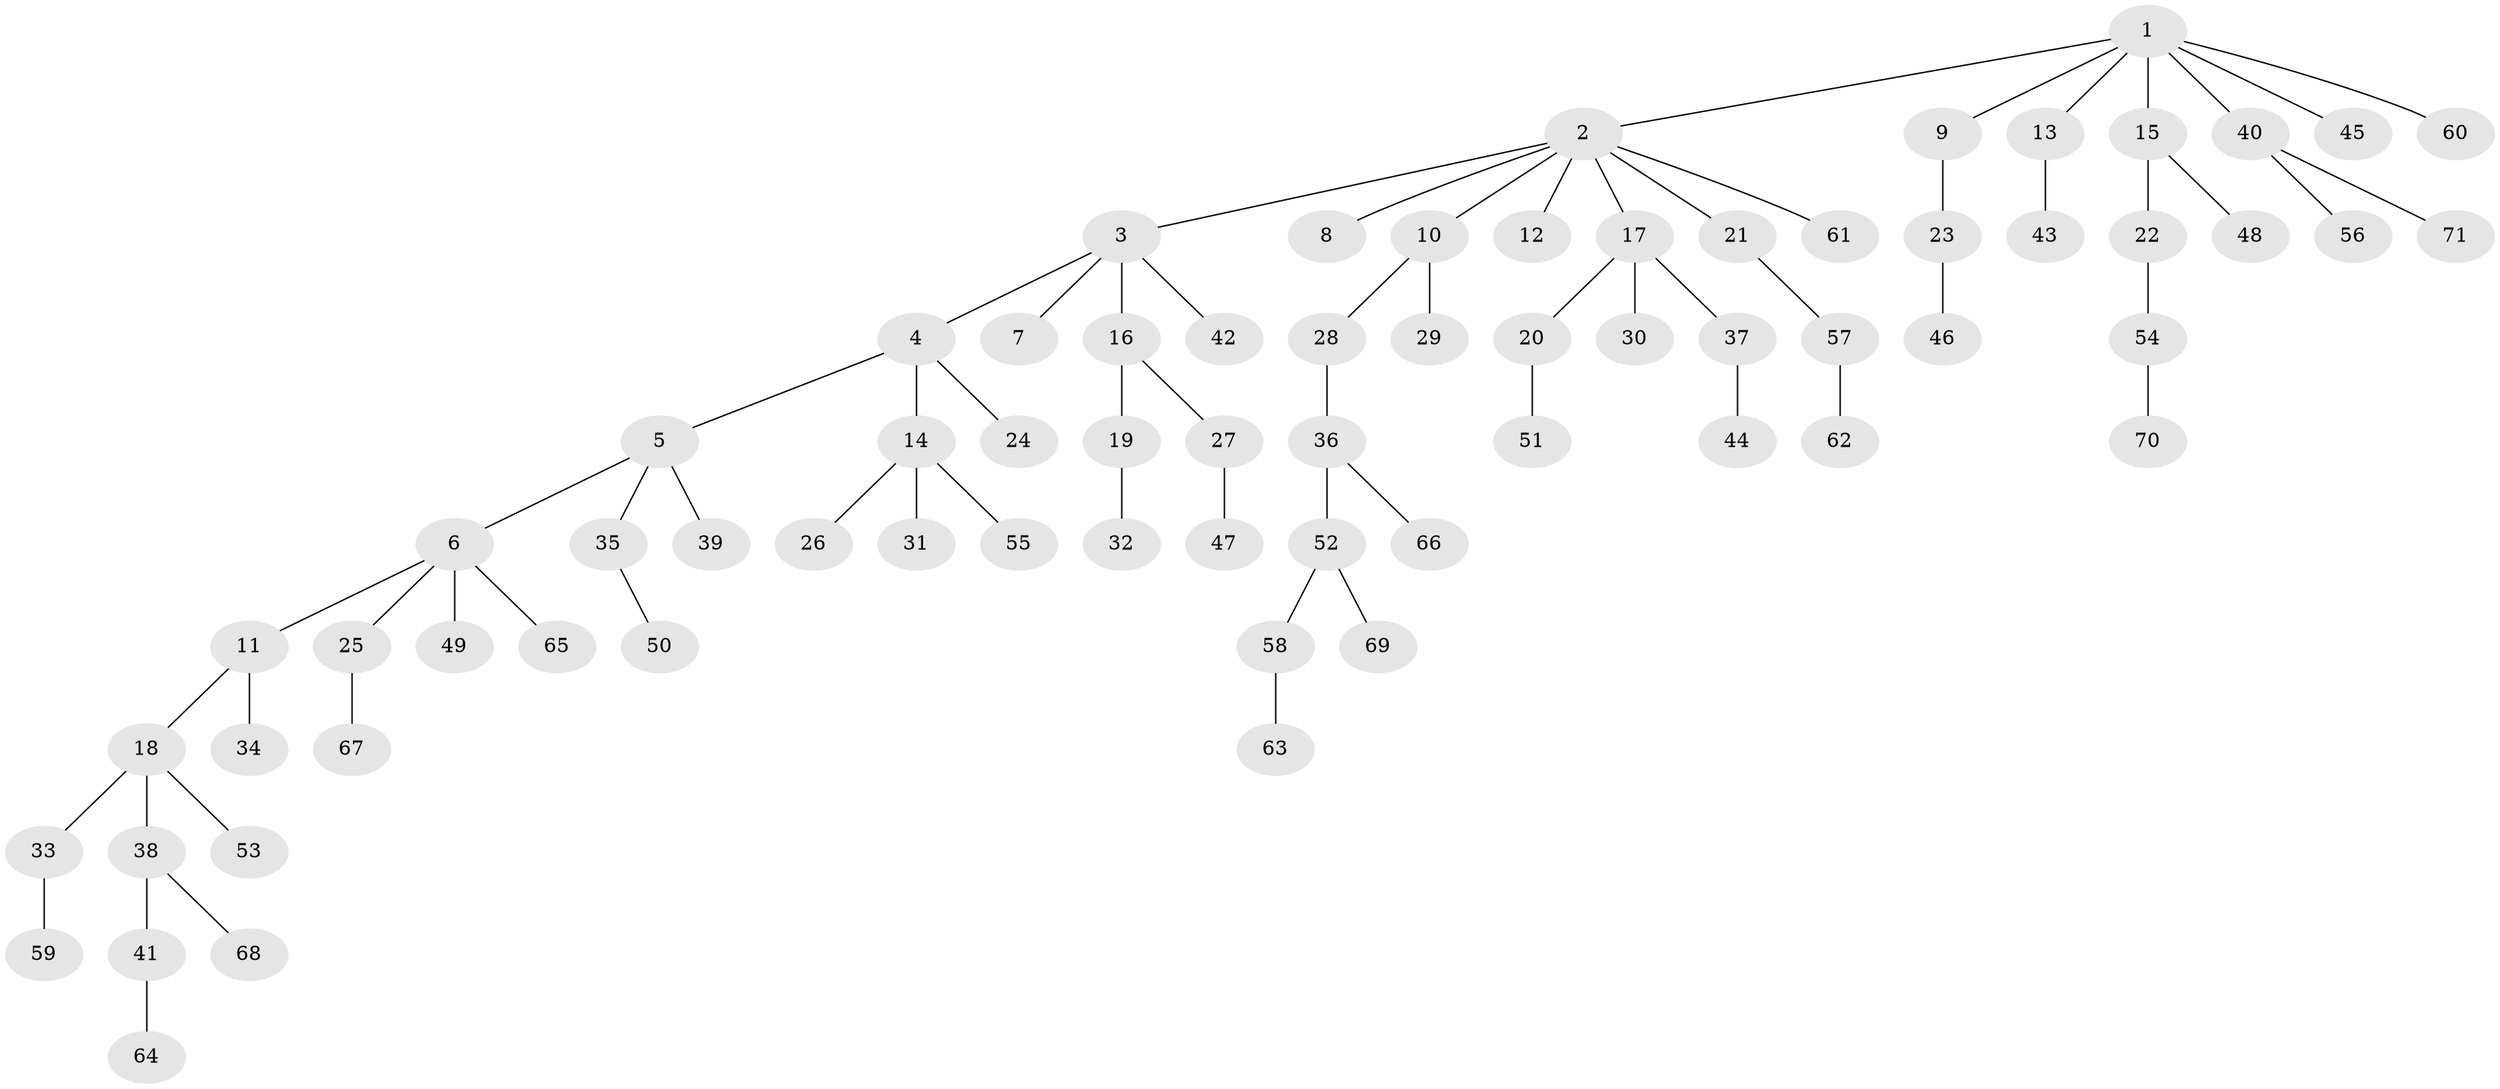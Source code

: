 // Generated by graph-tools (version 1.1) at 2025/50/03/09/25 03:50:22]
// undirected, 71 vertices, 70 edges
graph export_dot {
graph [start="1"]
  node [color=gray90,style=filled];
  1;
  2;
  3;
  4;
  5;
  6;
  7;
  8;
  9;
  10;
  11;
  12;
  13;
  14;
  15;
  16;
  17;
  18;
  19;
  20;
  21;
  22;
  23;
  24;
  25;
  26;
  27;
  28;
  29;
  30;
  31;
  32;
  33;
  34;
  35;
  36;
  37;
  38;
  39;
  40;
  41;
  42;
  43;
  44;
  45;
  46;
  47;
  48;
  49;
  50;
  51;
  52;
  53;
  54;
  55;
  56;
  57;
  58;
  59;
  60;
  61;
  62;
  63;
  64;
  65;
  66;
  67;
  68;
  69;
  70;
  71;
  1 -- 2;
  1 -- 9;
  1 -- 13;
  1 -- 15;
  1 -- 40;
  1 -- 45;
  1 -- 60;
  2 -- 3;
  2 -- 8;
  2 -- 10;
  2 -- 12;
  2 -- 17;
  2 -- 21;
  2 -- 61;
  3 -- 4;
  3 -- 7;
  3 -- 16;
  3 -- 42;
  4 -- 5;
  4 -- 14;
  4 -- 24;
  5 -- 6;
  5 -- 35;
  5 -- 39;
  6 -- 11;
  6 -- 25;
  6 -- 49;
  6 -- 65;
  9 -- 23;
  10 -- 28;
  10 -- 29;
  11 -- 18;
  11 -- 34;
  13 -- 43;
  14 -- 26;
  14 -- 31;
  14 -- 55;
  15 -- 22;
  15 -- 48;
  16 -- 19;
  16 -- 27;
  17 -- 20;
  17 -- 30;
  17 -- 37;
  18 -- 33;
  18 -- 38;
  18 -- 53;
  19 -- 32;
  20 -- 51;
  21 -- 57;
  22 -- 54;
  23 -- 46;
  25 -- 67;
  27 -- 47;
  28 -- 36;
  33 -- 59;
  35 -- 50;
  36 -- 52;
  36 -- 66;
  37 -- 44;
  38 -- 41;
  38 -- 68;
  40 -- 56;
  40 -- 71;
  41 -- 64;
  52 -- 58;
  52 -- 69;
  54 -- 70;
  57 -- 62;
  58 -- 63;
}
